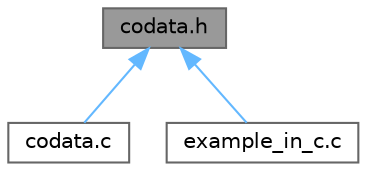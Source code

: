 digraph "codata.h"
{
 // LATEX_PDF_SIZE
  bgcolor="transparent";
  edge [fontname=Helvetica,fontsize=10,labelfontname=Helvetica,labelfontsize=10];
  node [fontname=Helvetica,fontsize=10,shape=box,height=0.2,width=0.4];
  Node1 [label="codata.h",height=0.2,width=0.4,color="gray40", fillcolor="grey60", style="filled", fontcolor="black",tooltip=" "];
  Node1 -> Node2 [dir="back",color="steelblue1",style="solid"];
  Node2 [label="codata.c",height=0.2,width=0.4,color="grey40", fillcolor="white", style="filled",URL="$codata_8c.html",tooltip=" "];
  Node1 -> Node3 [dir="back",color="steelblue1",style="solid"];
  Node3 [label="example_in_c.c",height=0.2,width=0.4,color="grey40", fillcolor="white", style="filled",URL="$example__in__c_8c.html",tooltip=" "];
}
